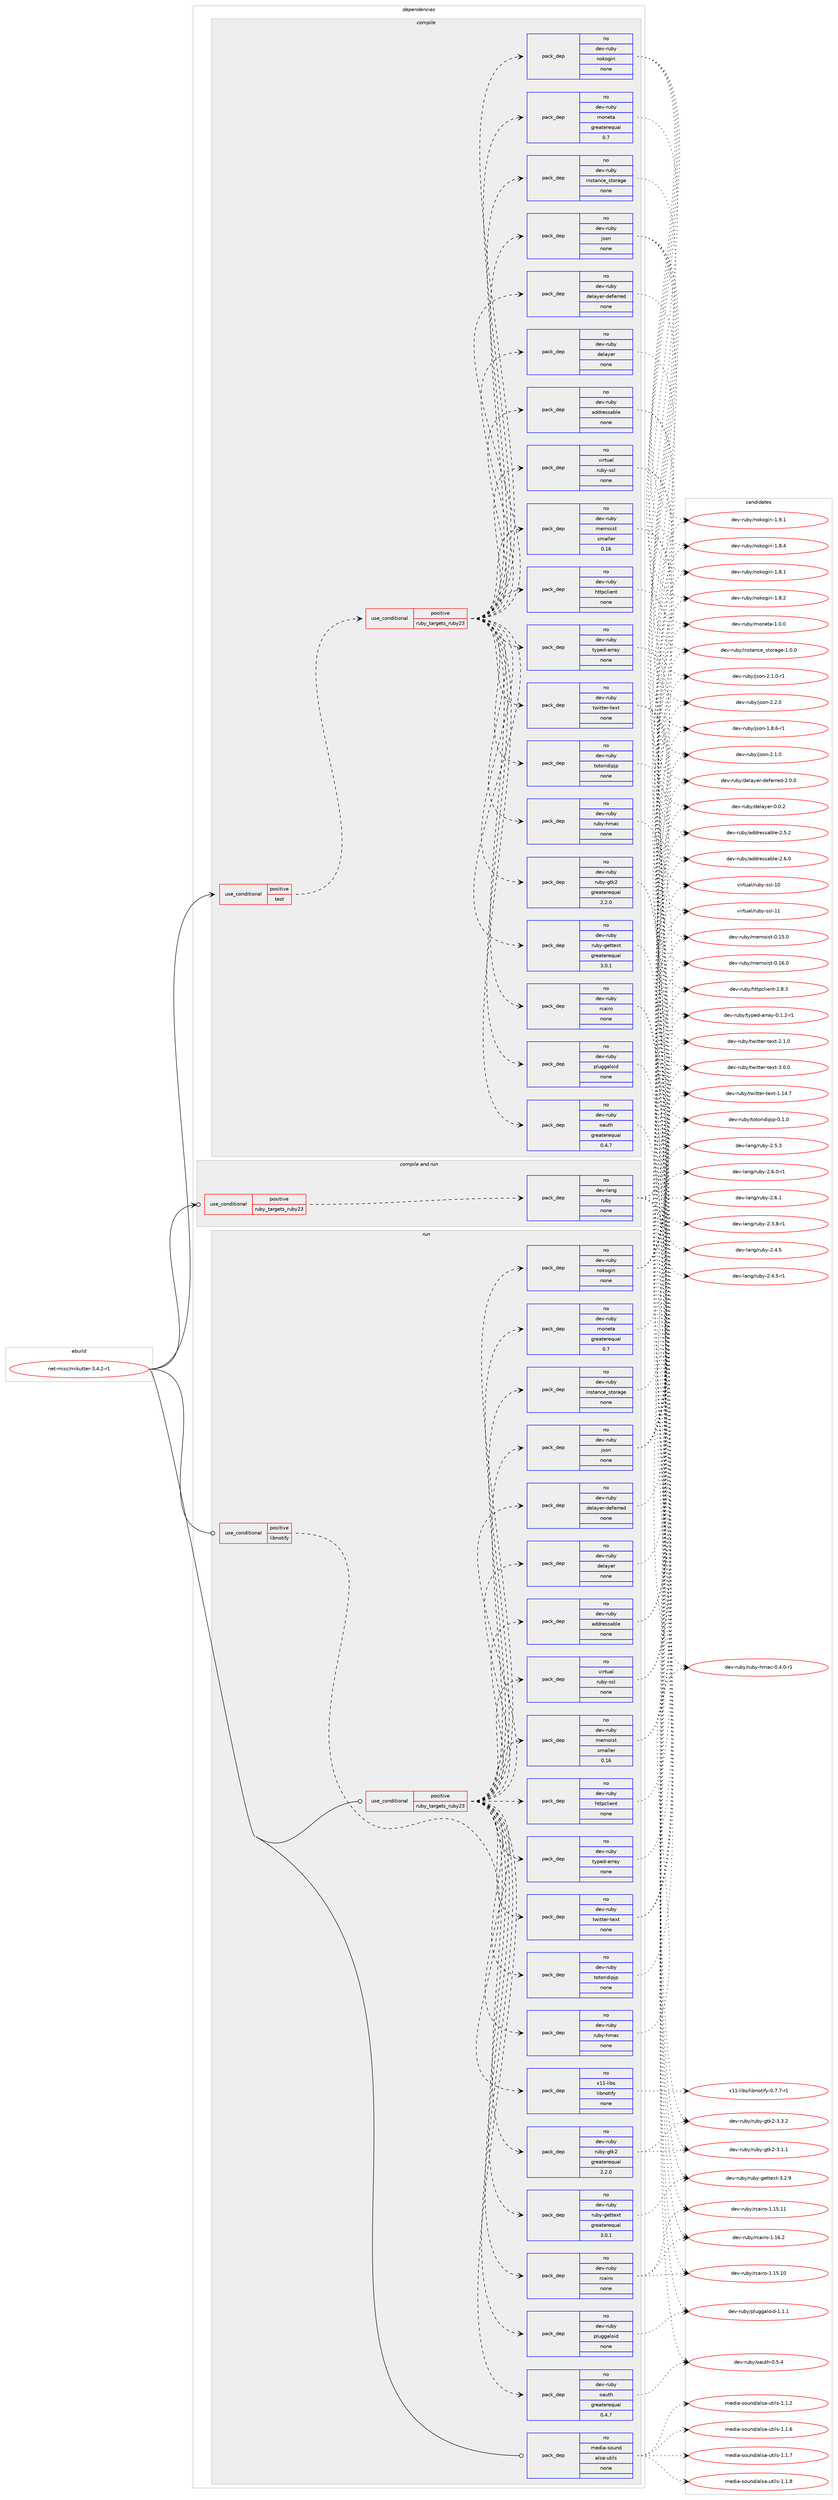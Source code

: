 digraph prolog {

# *************
# Graph options
# *************

newrank=true;
concentrate=true;
compound=true;
graph [rankdir=LR,fontname=Helvetica,fontsize=10,ranksep=1.5];#, ranksep=2.5, nodesep=0.2];
edge  [arrowhead=vee];
node  [fontname=Helvetica,fontsize=10];

# **********
# The ebuild
# **********

subgraph cluster_leftcol {
color=gray;
rank=same;
label=<<i>ebuild</i>>;
id [label="net-misc/mikutter-3.4.2-r1", color=red, width=4, href="../net-misc/mikutter-3.4.2-r1.svg"];
}

# ****************
# The dependencies
# ****************

subgraph cluster_midcol {
color=gray;
label=<<i>dependencies</i>>;
subgraph cluster_compile {
fillcolor="#eeeeee";
style=filled;
label=<<i>compile</i>>;
subgraph cond448632 {
dependency1669137 [label=<<TABLE BORDER="0" CELLBORDER="1" CELLSPACING="0" CELLPADDING="4"><TR><TD ROWSPAN="3" CELLPADDING="10">use_conditional</TD></TR><TR><TD>positive</TD></TR><TR><TD>test</TD></TR></TABLE>>, shape=none, color=red];
subgraph cond448633 {
dependency1669138 [label=<<TABLE BORDER="0" CELLBORDER="1" CELLSPACING="0" CELLPADDING="4"><TR><TD ROWSPAN="3" CELLPADDING="10">use_conditional</TD></TR><TR><TD>positive</TD></TR><TR><TD>ruby_targets_ruby23</TD></TR></TABLE>>, shape=none, color=red];
subgraph pack1193358 {
dependency1669139 [label=<<TABLE BORDER="0" CELLBORDER="1" CELLSPACING="0" CELLPADDING="4" WIDTH="220"><TR><TD ROWSPAN="6" CELLPADDING="30">pack_dep</TD></TR><TR><TD WIDTH="110">no</TD></TR><TR><TD>dev-ruby</TD></TR><TR><TD>addressable</TD></TR><TR><TD>none</TD></TR><TR><TD></TD></TR></TABLE>>, shape=none, color=blue];
}
dependency1669138:e -> dependency1669139:w [weight=20,style="dashed",arrowhead="vee"];
subgraph pack1193359 {
dependency1669140 [label=<<TABLE BORDER="0" CELLBORDER="1" CELLSPACING="0" CELLPADDING="4" WIDTH="220"><TR><TD ROWSPAN="6" CELLPADDING="30">pack_dep</TD></TR><TR><TD WIDTH="110">no</TD></TR><TR><TD>dev-ruby</TD></TR><TR><TD>delayer</TD></TR><TR><TD>none</TD></TR><TR><TD></TD></TR></TABLE>>, shape=none, color=blue];
}
dependency1669138:e -> dependency1669140:w [weight=20,style="dashed",arrowhead="vee"];
subgraph pack1193360 {
dependency1669141 [label=<<TABLE BORDER="0" CELLBORDER="1" CELLSPACING="0" CELLPADDING="4" WIDTH="220"><TR><TD ROWSPAN="6" CELLPADDING="30">pack_dep</TD></TR><TR><TD WIDTH="110">no</TD></TR><TR><TD>dev-ruby</TD></TR><TR><TD>delayer-deferred</TD></TR><TR><TD>none</TD></TR><TR><TD></TD></TR></TABLE>>, shape=none, color=blue];
}
dependency1669138:e -> dependency1669141:w [weight=20,style="dashed",arrowhead="vee"];
subgraph pack1193361 {
dependency1669142 [label=<<TABLE BORDER="0" CELLBORDER="1" CELLSPACING="0" CELLPADDING="4" WIDTH="220"><TR><TD ROWSPAN="6" CELLPADDING="30">pack_dep</TD></TR><TR><TD WIDTH="110">no</TD></TR><TR><TD>dev-ruby</TD></TR><TR><TD>httpclient</TD></TR><TR><TD>none</TD></TR><TR><TD></TD></TR></TABLE>>, shape=none, color=blue];
}
dependency1669138:e -> dependency1669142:w [weight=20,style="dashed",arrowhead="vee"];
subgraph pack1193362 {
dependency1669143 [label=<<TABLE BORDER="0" CELLBORDER="1" CELLSPACING="0" CELLPADDING="4" WIDTH="220"><TR><TD ROWSPAN="6" CELLPADDING="30">pack_dep</TD></TR><TR><TD WIDTH="110">no</TD></TR><TR><TD>dev-ruby</TD></TR><TR><TD>json</TD></TR><TR><TD>none</TD></TR><TR><TD></TD></TR></TABLE>>, shape=none, color=blue];
}
dependency1669138:e -> dependency1669143:w [weight=20,style="dashed",arrowhead="vee"];
subgraph pack1193363 {
dependency1669144 [label=<<TABLE BORDER="0" CELLBORDER="1" CELLSPACING="0" CELLPADDING="4" WIDTH="220"><TR><TD ROWSPAN="6" CELLPADDING="30">pack_dep</TD></TR><TR><TD WIDTH="110">no</TD></TR><TR><TD>dev-ruby</TD></TR><TR><TD>instance_storage</TD></TR><TR><TD>none</TD></TR><TR><TD></TD></TR></TABLE>>, shape=none, color=blue];
}
dependency1669138:e -> dependency1669144:w [weight=20,style="dashed",arrowhead="vee"];
subgraph pack1193364 {
dependency1669145 [label=<<TABLE BORDER="0" CELLBORDER="1" CELLSPACING="0" CELLPADDING="4" WIDTH="220"><TR><TD ROWSPAN="6" CELLPADDING="30">pack_dep</TD></TR><TR><TD WIDTH="110">no</TD></TR><TR><TD>dev-ruby</TD></TR><TR><TD>memoist</TD></TR><TR><TD>smaller</TD></TR><TR><TD>0.16</TD></TR></TABLE>>, shape=none, color=blue];
}
dependency1669138:e -> dependency1669145:w [weight=20,style="dashed",arrowhead="vee"];
subgraph pack1193365 {
dependency1669146 [label=<<TABLE BORDER="0" CELLBORDER="1" CELLSPACING="0" CELLPADDING="4" WIDTH="220"><TR><TD ROWSPAN="6" CELLPADDING="30">pack_dep</TD></TR><TR><TD WIDTH="110">no</TD></TR><TR><TD>dev-ruby</TD></TR><TR><TD>moneta</TD></TR><TR><TD>greaterequal</TD></TR><TR><TD>0.7</TD></TR></TABLE>>, shape=none, color=blue];
}
dependency1669138:e -> dependency1669146:w [weight=20,style="dashed",arrowhead="vee"];
subgraph pack1193366 {
dependency1669147 [label=<<TABLE BORDER="0" CELLBORDER="1" CELLSPACING="0" CELLPADDING="4" WIDTH="220"><TR><TD ROWSPAN="6" CELLPADDING="30">pack_dep</TD></TR><TR><TD WIDTH="110">no</TD></TR><TR><TD>dev-ruby</TD></TR><TR><TD>nokogiri</TD></TR><TR><TD>none</TD></TR><TR><TD></TD></TR></TABLE>>, shape=none, color=blue];
}
dependency1669138:e -> dependency1669147:w [weight=20,style="dashed",arrowhead="vee"];
subgraph pack1193367 {
dependency1669148 [label=<<TABLE BORDER="0" CELLBORDER="1" CELLSPACING="0" CELLPADDING="4" WIDTH="220"><TR><TD ROWSPAN="6" CELLPADDING="30">pack_dep</TD></TR><TR><TD WIDTH="110">no</TD></TR><TR><TD>dev-ruby</TD></TR><TR><TD>oauth</TD></TR><TR><TD>greaterequal</TD></TR><TR><TD>0.4.7</TD></TR></TABLE>>, shape=none, color=blue];
}
dependency1669138:e -> dependency1669148:w [weight=20,style="dashed",arrowhead="vee"];
subgraph pack1193368 {
dependency1669149 [label=<<TABLE BORDER="0" CELLBORDER="1" CELLSPACING="0" CELLPADDING="4" WIDTH="220"><TR><TD ROWSPAN="6" CELLPADDING="30">pack_dep</TD></TR><TR><TD WIDTH="110">no</TD></TR><TR><TD>dev-ruby</TD></TR><TR><TD>pluggaloid</TD></TR><TR><TD>none</TD></TR><TR><TD></TD></TR></TABLE>>, shape=none, color=blue];
}
dependency1669138:e -> dependency1669149:w [weight=20,style="dashed",arrowhead="vee"];
subgraph pack1193369 {
dependency1669150 [label=<<TABLE BORDER="0" CELLBORDER="1" CELLSPACING="0" CELLPADDING="4" WIDTH="220"><TR><TD ROWSPAN="6" CELLPADDING="30">pack_dep</TD></TR><TR><TD WIDTH="110">no</TD></TR><TR><TD>dev-ruby</TD></TR><TR><TD>rcairo</TD></TR><TR><TD>none</TD></TR><TR><TD></TD></TR></TABLE>>, shape=none, color=blue];
}
dependency1669138:e -> dependency1669150:w [weight=20,style="dashed",arrowhead="vee"];
subgraph pack1193370 {
dependency1669151 [label=<<TABLE BORDER="0" CELLBORDER="1" CELLSPACING="0" CELLPADDING="4" WIDTH="220"><TR><TD ROWSPAN="6" CELLPADDING="30">pack_dep</TD></TR><TR><TD WIDTH="110">no</TD></TR><TR><TD>dev-ruby</TD></TR><TR><TD>ruby-gettext</TD></TR><TR><TD>greaterequal</TD></TR><TR><TD>3.0.1</TD></TR></TABLE>>, shape=none, color=blue];
}
dependency1669138:e -> dependency1669151:w [weight=20,style="dashed",arrowhead="vee"];
subgraph pack1193371 {
dependency1669152 [label=<<TABLE BORDER="0" CELLBORDER="1" CELLSPACING="0" CELLPADDING="4" WIDTH="220"><TR><TD ROWSPAN="6" CELLPADDING="30">pack_dep</TD></TR><TR><TD WIDTH="110">no</TD></TR><TR><TD>dev-ruby</TD></TR><TR><TD>ruby-gtk2</TD></TR><TR><TD>greaterequal</TD></TR><TR><TD>2.2.0</TD></TR></TABLE>>, shape=none, color=blue];
}
dependency1669138:e -> dependency1669152:w [weight=20,style="dashed",arrowhead="vee"];
subgraph pack1193372 {
dependency1669153 [label=<<TABLE BORDER="0" CELLBORDER="1" CELLSPACING="0" CELLPADDING="4" WIDTH="220"><TR><TD ROWSPAN="6" CELLPADDING="30">pack_dep</TD></TR><TR><TD WIDTH="110">no</TD></TR><TR><TD>dev-ruby</TD></TR><TR><TD>ruby-hmac</TD></TR><TR><TD>none</TD></TR><TR><TD></TD></TR></TABLE>>, shape=none, color=blue];
}
dependency1669138:e -> dependency1669153:w [weight=20,style="dashed",arrowhead="vee"];
subgraph pack1193373 {
dependency1669154 [label=<<TABLE BORDER="0" CELLBORDER="1" CELLSPACING="0" CELLPADDING="4" WIDTH="220"><TR><TD ROWSPAN="6" CELLPADDING="30">pack_dep</TD></TR><TR><TD WIDTH="110">no</TD></TR><TR><TD>dev-ruby</TD></TR><TR><TD>totoridipjp</TD></TR><TR><TD>none</TD></TR><TR><TD></TD></TR></TABLE>>, shape=none, color=blue];
}
dependency1669138:e -> dependency1669154:w [weight=20,style="dashed",arrowhead="vee"];
subgraph pack1193374 {
dependency1669155 [label=<<TABLE BORDER="0" CELLBORDER="1" CELLSPACING="0" CELLPADDING="4" WIDTH="220"><TR><TD ROWSPAN="6" CELLPADDING="30">pack_dep</TD></TR><TR><TD WIDTH="110">no</TD></TR><TR><TD>dev-ruby</TD></TR><TR><TD>twitter-text</TD></TR><TR><TD>none</TD></TR><TR><TD></TD></TR></TABLE>>, shape=none, color=blue];
}
dependency1669138:e -> dependency1669155:w [weight=20,style="dashed",arrowhead="vee"];
subgraph pack1193375 {
dependency1669156 [label=<<TABLE BORDER="0" CELLBORDER="1" CELLSPACING="0" CELLPADDING="4" WIDTH="220"><TR><TD ROWSPAN="6" CELLPADDING="30">pack_dep</TD></TR><TR><TD WIDTH="110">no</TD></TR><TR><TD>dev-ruby</TD></TR><TR><TD>typed-array</TD></TR><TR><TD>none</TD></TR><TR><TD></TD></TR></TABLE>>, shape=none, color=blue];
}
dependency1669138:e -> dependency1669156:w [weight=20,style="dashed",arrowhead="vee"];
subgraph pack1193376 {
dependency1669157 [label=<<TABLE BORDER="0" CELLBORDER="1" CELLSPACING="0" CELLPADDING="4" WIDTH="220"><TR><TD ROWSPAN="6" CELLPADDING="30">pack_dep</TD></TR><TR><TD WIDTH="110">no</TD></TR><TR><TD>virtual</TD></TR><TR><TD>ruby-ssl</TD></TR><TR><TD>none</TD></TR><TR><TD></TD></TR></TABLE>>, shape=none, color=blue];
}
dependency1669138:e -> dependency1669157:w [weight=20,style="dashed",arrowhead="vee"];
}
dependency1669137:e -> dependency1669138:w [weight=20,style="dashed",arrowhead="vee"];
}
id:e -> dependency1669137:w [weight=20,style="solid",arrowhead="vee"];
}
subgraph cluster_compileandrun {
fillcolor="#eeeeee";
style=filled;
label=<<i>compile and run</i>>;
subgraph cond448634 {
dependency1669158 [label=<<TABLE BORDER="0" CELLBORDER="1" CELLSPACING="0" CELLPADDING="4"><TR><TD ROWSPAN="3" CELLPADDING="10">use_conditional</TD></TR><TR><TD>positive</TD></TR><TR><TD>ruby_targets_ruby23</TD></TR></TABLE>>, shape=none, color=red];
subgraph pack1193377 {
dependency1669159 [label=<<TABLE BORDER="0" CELLBORDER="1" CELLSPACING="0" CELLPADDING="4" WIDTH="220"><TR><TD ROWSPAN="6" CELLPADDING="30">pack_dep</TD></TR><TR><TD WIDTH="110">no</TD></TR><TR><TD>dev-lang</TD></TR><TR><TD>ruby</TD></TR><TR><TD>none</TD></TR><TR><TD></TD></TR></TABLE>>, shape=none, color=blue];
}
dependency1669158:e -> dependency1669159:w [weight=20,style="dashed",arrowhead="vee"];
}
id:e -> dependency1669158:w [weight=20,style="solid",arrowhead="odotvee"];
}
subgraph cluster_run {
fillcolor="#eeeeee";
style=filled;
label=<<i>run</i>>;
subgraph cond448635 {
dependency1669160 [label=<<TABLE BORDER="0" CELLBORDER="1" CELLSPACING="0" CELLPADDING="4"><TR><TD ROWSPAN="3" CELLPADDING="10">use_conditional</TD></TR><TR><TD>positive</TD></TR><TR><TD>libnotify</TD></TR></TABLE>>, shape=none, color=red];
subgraph pack1193378 {
dependency1669161 [label=<<TABLE BORDER="0" CELLBORDER="1" CELLSPACING="0" CELLPADDING="4" WIDTH="220"><TR><TD ROWSPAN="6" CELLPADDING="30">pack_dep</TD></TR><TR><TD WIDTH="110">no</TD></TR><TR><TD>x11-libs</TD></TR><TR><TD>libnotify</TD></TR><TR><TD>none</TD></TR><TR><TD></TD></TR></TABLE>>, shape=none, color=blue];
}
dependency1669160:e -> dependency1669161:w [weight=20,style="dashed",arrowhead="vee"];
}
id:e -> dependency1669160:w [weight=20,style="solid",arrowhead="odot"];
subgraph cond448636 {
dependency1669162 [label=<<TABLE BORDER="0" CELLBORDER="1" CELLSPACING="0" CELLPADDING="4"><TR><TD ROWSPAN="3" CELLPADDING="10">use_conditional</TD></TR><TR><TD>positive</TD></TR><TR><TD>ruby_targets_ruby23</TD></TR></TABLE>>, shape=none, color=red];
subgraph pack1193379 {
dependency1669163 [label=<<TABLE BORDER="0" CELLBORDER="1" CELLSPACING="0" CELLPADDING="4" WIDTH="220"><TR><TD ROWSPAN="6" CELLPADDING="30">pack_dep</TD></TR><TR><TD WIDTH="110">no</TD></TR><TR><TD>dev-ruby</TD></TR><TR><TD>addressable</TD></TR><TR><TD>none</TD></TR><TR><TD></TD></TR></TABLE>>, shape=none, color=blue];
}
dependency1669162:e -> dependency1669163:w [weight=20,style="dashed",arrowhead="vee"];
subgraph pack1193380 {
dependency1669164 [label=<<TABLE BORDER="0" CELLBORDER="1" CELLSPACING="0" CELLPADDING="4" WIDTH="220"><TR><TD ROWSPAN="6" CELLPADDING="30">pack_dep</TD></TR><TR><TD WIDTH="110">no</TD></TR><TR><TD>dev-ruby</TD></TR><TR><TD>delayer</TD></TR><TR><TD>none</TD></TR><TR><TD></TD></TR></TABLE>>, shape=none, color=blue];
}
dependency1669162:e -> dependency1669164:w [weight=20,style="dashed",arrowhead="vee"];
subgraph pack1193381 {
dependency1669165 [label=<<TABLE BORDER="0" CELLBORDER="1" CELLSPACING="0" CELLPADDING="4" WIDTH="220"><TR><TD ROWSPAN="6" CELLPADDING="30">pack_dep</TD></TR><TR><TD WIDTH="110">no</TD></TR><TR><TD>dev-ruby</TD></TR><TR><TD>delayer-deferred</TD></TR><TR><TD>none</TD></TR><TR><TD></TD></TR></TABLE>>, shape=none, color=blue];
}
dependency1669162:e -> dependency1669165:w [weight=20,style="dashed",arrowhead="vee"];
subgraph pack1193382 {
dependency1669166 [label=<<TABLE BORDER="0" CELLBORDER="1" CELLSPACING="0" CELLPADDING="4" WIDTH="220"><TR><TD ROWSPAN="6" CELLPADDING="30">pack_dep</TD></TR><TR><TD WIDTH="110">no</TD></TR><TR><TD>dev-ruby</TD></TR><TR><TD>httpclient</TD></TR><TR><TD>none</TD></TR><TR><TD></TD></TR></TABLE>>, shape=none, color=blue];
}
dependency1669162:e -> dependency1669166:w [weight=20,style="dashed",arrowhead="vee"];
subgraph pack1193383 {
dependency1669167 [label=<<TABLE BORDER="0" CELLBORDER="1" CELLSPACING="0" CELLPADDING="4" WIDTH="220"><TR><TD ROWSPAN="6" CELLPADDING="30">pack_dep</TD></TR><TR><TD WIDTH="110">no</TD></TR><TR><TD>dev-ruby</TD></TR><TR><TD>json</TD></TR><TR><TD>none</TD></TR><TR><TD></TD></TR></TABLE>>, shape=none, color=blue];
}
dependency1669162:e -> dependency1669167:w [weight=20,style="dashed",arrowhead="vee"];
subgraph pack1193384 {
dependency1669168 [label=<<TABLE BORDER="0" CELLBORDER="1" CELLSPACING="0" CELLPADDING="4" WIDTH="220"><TR><TD ROWSPAN="6" CELLPADDING="30">pack_dep</TD></TR><TR><TD WIDTH="110">no</TD></TR><TR><TD>dev-ruby</TD></TR><TR><TD>instance_storage</TD></TR><TR><TD>none</TD></TR><TR><TD></TD></TR></TABLE>>, shape=none, color=blue];
}
dependency1669162:e -> dependency1669168:w [weight=20,style="dashed",arrowhead="vee"];
subgraph pack1193385 {
dependency1669169 [label=<<TABLE BORDER="0" CELLBORDER="1" CELLSPACING="0" CELLPADDING="4" WIDTH="220"><TR><TD ROWSPAN="6" CELLPADDING="30">pack_dep</TD></TR><TR><TD WIDTH="110">no</TD></TR><TR><TD>dev-ruby</TD></TR><TR><TD>memoist</TD></TR><TR><TD>smaller</TD></TR><TR><TD>0.16</TD></TR></TABLE>>, shape=none, color=blue];
}
dependency1669162:e -> dependency1669169:w [weight=20,style="dashed",arrowhead="vee"];
subgraph pack1193386 {
dependency1669170 [label=<<TABLE BORDER="0" CELLBORDER="1" CELLSPACING="0" CELLPADDING="4" WIDTH="220"><TR><TD ROWSPAN="6" CELLPADDING="30">pack_dep</TD></TR><TR><TD WIDTH="110">no</TD></TR><TR><TD>dev-ruby</TD></TR><TR><TD>moneta</TD></TR><TR><TD>greaterequal</TD></TR><TR><TD>0.7</TD></TR></TABLE>>, shape=none, color=blue];
}
dependency1669162:e -> dependency1669170:w [weight=20,style="dashed",arrowhead="vee"];
subgraph pack1193387 {
dependency1669171 [label=<<TABLE BORDER="0" CELLBORDER="1" CELLSPACING="0" CELLPADDING="4" WIDTH="220"><TR><TD ROWSPAN="6" CELLPADDING="30">pack_dep</TD></TR><TR><TD WIDTH="110">no</TD></TR><TR><TD>dev-ruby</TD></TR><TR><TD>nokogiri</TD></TR><TR><TD>none</TD></TR><TR><TD></TD></TR></TABLE>>, shape=none, color=blue];
}
dependency1669162:e -> dependency1669171:w [weight=20,style="dashed",arrowhead="vee"];
subgraph pack1193388 {
dependency1669172 [label=<<TABLE BORDER="0" CELLBORDER="1" CELLSPACING="0" CELLPADDING="4" WIDTH="220"><TR><TD ROWSPAN="6" CELLPADDING="30">pack_dep</TD></TR><TR><TD WIDTH="110">no</TD></TR><TR><TD>dev-ruby</TD></TR><TR><TD>oauth</TD></TR><TR><TD>greaterequal</TD></TR><TR><TD>0.4.7</TD></TR></TABLE>>, shape=none, color=blue];
}
dependency1669162:e -> dependency1669172:w [weight=20,style="dashed",arrowhead="vee"];
subgraph pack1193389 {
dependency1669173 [label=<<TABLE BORDER="0" CELLBORDER="1" CELLSPACING="0" CELLPADDING="4" WIDTH="220"><TR><TD ROWSPAN="6" CELLPADDING="30">pack_dep</TD></TR><TR><TD WIDTH="110">no</TD></TR><TR><TD>dev-ruby</TD></TR><TR><TD>pluggaloid</TD></TR><TR><TD>none</TD></TR><TR><TD></TD></TR></TABLE>>, shape=none, color=blue];
}
dependency1669162:e -> dependency1669173:w [weight=20,style="dashed",arrowhead="vee"];
subgraph pack1193390 {
dependency1669174 [label=<<TABLE BORDER="0" CELLBORDER="1" CELLSPACING="0" CELLPADDING="4" WIDTH="220"><TR><TD ROWSPAN="6" CELLPADDING="30">pack_dep</TD></TR><TR><TD WIDTH="110">no</TD></TR><TR><TD>dev-ruby</TD></TR><TR><TD>rcairo</TD></TR><TR><TD>none</TD></TR><TR><TD></TD></TR></TABLE>>, shape=none, color=blue];
}
dependency1669162:e -> dependency1669174:w [weight=20,style="dashed",arrowhead="vee"];
subgraph pack1193391 {
dependency1669175 [label=<<TABLE BORDER="0" CELLBORDER="1" CELLSPACING="0" CELLPADDING="4" WIDTH="220"><TR><TD ROWSPAN="6" CELLPADDING="30">pack_dep</TD></TR><TR><TD WIDTH="110">no</TD></TR><TR><TD>dev-ruby</TD></TR><TR><TD>ruby-gettext</TD></TR><TR><TD>greaterequal</TD></TR><TR><TD>3.0.1</TD></TR></TABLE>>, shape=none, color=blue];
}
dependency1669162:e -> dependency1669175:w [weight=20,style="dashed",arrowhead="vee"];
subgraph pack1193392 {
dependency1669176 [label=<<TABLE BORDER="0" CELLBORDER="1" CELLSPACING="0" CELLPADDING="4" WIDTH="220"><TR><TD ROWSPAN="6" CELLPADDING="30">pack_dep</TD></TR><TR><TD WIDTH="110">no</TD></TR><TR><TD>dev-ruby</TD></TR><TR><TD>ruby-gtk2</TD></TR><TR><TD>greaterequal</TD></TR><TR><TD>2.2.0</TD></TR></TABLE>>, shape=none, color=blue];
}
dependency1669162:e -> dependency1669176:w [weight=20,style="dashed",arrowhead="vee"];
subgraph pack1193393 {
dependency1669177 [label=<<TABLE BORDER="0" CELLBORDER="1" CELLSPACING="0" CELLPADDING="4" WIDTH="220"><TR><TD ROWSPAN="6" CELLPADDING="30">pack_dep</TD></TR><TR><TD WIDTH="110">no</TD></TR><TR><TD>dev-ruby</TD></TR><TR><TD>ruby-hmac</TD></TR><TR><TD>none</TD></TR><TR><TD></TD></TR></TABLE>>, shape=none, color=blue];
}
dependency1669162:e -> dependency1669177:w [weight=20,style="dashed",arrowhead="vee"];
subgraph pack1193394 {
dependency1669178 [label=<<TABLE BORDER="0" CELLBORDER="1" CELLSPACING="0" CELLPADDING="4" WIDTH="220"><TR><TD ROWSPAN="6" CELLPADDING="30">pack_dep</TD></TR><TR><TD WIDTH="110">no</TD></TR><TR><TD>dev-ruby</TD></TR><TR><TD>totoridipjp</TD></TR><TR><TD>none</TD></TR><TR><TD></TD></TR></TABLE>>, shape=none, color=blue];
}
dependency1669162:e -> dependency1669178:w [weight=20,style="dashed",arrowhead="vee"];
subgraph pack1193395 {
dependency1669179 [label=<<TABLE BORDER="0" CELLBORDER="1" CELLSPACING="0" CELLPADDING="4" WIDTH="220"><TR><TD ROWSPAN="6" CELLPADDING="30">pack_dep</TD></TR><TR><TD WIDTH="110">no</TD></TR><TR><TD>dev-ruby</TD></TR><TR><TD>twitter-text</TD></TR><TR><TD>none</TD></TR><TR><TD></TD></TR></TABLE>>, shape=none, color=blue];
}
dependency1669162:e -> dependency1669179:w [weight=20,style="dashed",arrowhead="vee"];
subgraph pack1193396 {
dependency1669180 [label=<<TABLE BORDER="0" CELLBORDER="1" CELLSPACING="0" CELLPADDING="4" WIDTH="220"><TR><TD ROWSPAN="6" CELLPADDING="30">pack_dep</TD></TR><TR><TD WIDTH="110">no</TD></TR><TR><TD>dev-ruby</TD></TR><TR><TD>typed-array</TD></TR><TR><TD>none</TD></TR><TR><TD></TD></TR></TABLE>>, shape=none, color=blue];
}
dependency1669162:e -> dependency1669180:w [weight=20,style="dashed",arrowhead="vee"];
subgraph pack1193397 {
dependency1669181 [label=<<TABLE BORDER="0" CELLBORDER="1" CELLSPACING="0" CELLPADDING="4" WIDTH="220"><TR><TD ROWSPAN="6" CELLPADDING="30">pack_dep</TD></TR><TR><TD WIDTH="110">no</TD></TR><TR><TD>virtual</TD></TR><TR><TD>ruby-ssl</TD></TR><TR><TD>none</TD></TR><TR><TD></TD></TR></TABLE>>, shape=none, color=blue];
}
dependency1669162:e -> dependency1669181:w [weight=20,style="dashed",arrowhead="vee"];
}
id:e -> dependency1669162:w [weight=20,style="solid",arrowhead="odot"];
subgraph pack1193398 {
dependency1669182 [label=<<TABLE BORDER="0" CELLBORDER="1" CELLSPACING="0" CELLPADDING="4" WIDTH="220"><TR><TD ROWSPAN="6" CELLPADDING="30">pack_dep</TD></TR><TR><TD WIDTH="110">no</TD></TR><TR><TD>media-sound</TD></TR><TR><TD>alsa-utils</TD></TR><TR><TD>none</TD></TR><TR><TD></TD></TR></TABLE>>, shape=none, color=blue];
}
id:e -> dependency1669182:w [weight=20,style="solid",arrowhead="odot"];
}
}

# **************
# The candidates
# **************

subgraph cluster_choices {
rank=same;
color=gray;
label=<<i>candidates</i>>;

subgraph choice1193358 {
color=black;
nodesep=1;
choice100101118451141179812147971001001141011151159798108101455046534650 [label="dev-ruby/addressable-2.5.2", color=red, width=4,href="../dev-ruby/addressable-2.5.2.svg"];
choice100101118451141179812147971001001141011151159798108101455046544648 [label="dev-ruby/addressable-2.6.0", color=red, width=4,href="../dev-ruby/addressable-2.6.0.svg"];
dependency1669139:e -> choice100101118451141179812147971001001141011151159798108101455046534650:w [style=dotted,weight="100"];
dependency1669139:e -> choice100101118451141179812147971001001141011151159798108101455046544648:w [style=dotted,weight="100"];
}
subgraph choice1193359 {
color=black;
nodesep=1;
choice10010111845114117981214710010110897121101114454846484650 [label="dev-ruby/delayer-0.0.2", color=red, width=4,href="../dev-ruby/delayer-0.0.2.svg"];
dependency1669140:e -> choice10010111845114117981214710010110897121101114454846484650:w [style=dotted,weight="100"];
}
subgraph choice1193360 {
color=black;
nodesep=1;
choice1001011184511411798121471001011089712110111445100101102101114114101100455046484648 [label="dev-ruby/delayer-deferred-2.0.0", color=red, width=4,href="../dev-ruby/delayer-deferred-2.0.0.svg"];
dependency1669141:e -> choice1001011184511411798121471001011089712110111445100101102101114114101100455046484648:w [style=dotted,weight="100"];
}
subgraph choice1193361 {
color=black;
nodesep=1;
choice10010111845114117981214710411611611299108105101110116455046564651 [label="dev-ruby/httpclient-2.8.3", color=red, width=4,href="../dev-ruby/httpclient-2.8.3.svg"];
dependency1669142:e -> choice10010111845114117981214710411611611299108105101110116455046564651:w [style=dotted,weight="100"];
}
subgraph choice1193362 {
color=black;
nodesep=1;
choice1001011184511411798121471061151111104549465646544511449 [label="dev-ruby/json-1.8.6-r1", color=red, width=4,href="../dev-ruby/json-1.8.6-r1.svg"];
choice100101118451141179812147106115111110455046494648 [label="dev-ruby/json-2.1.0", color=red, width=4,href="../dev-ruby/json-2.1.0.svg"];
choice1001011184511411798121471061151111104550464946484511449 [label="dev-ruby/json-2.1.0-r1", color=red, width=4,href="../dev-ruby/json-2.1.0-r1.svg"];
choice100101118451141179812147106115111110455046504648 [label="dev-ruby/json-2.2.0", color=red, width=4,href="../dev-ruby/json-2.2.0.svg"];
dependency1669143:e -> choice1001011184511411798121471061151111104549465646544511449:w [style=dotted,weight="100"];
dependency1669143:e -> choice100101118451141179812147106115111110455046494648:w [style=dotted,weight="100"];
dependency1669143:e -> choice1001011184511411798121471061151111104550464946484511449:w [style=dotted,weight="100"];
dependency1669143:e -> choice100101118451141179812147106115111110455046504648:w [style=dotted,weight="100"];
}
subgraph choice1193363 {
color=black;
nodesep=1;
choice10010111845114117981214710511011511697110991019511511611111497103101454946484648 [label="dev-ruby/instance_storage-1.0.0", color=red, width=4,href="../dev-ruby/instance_storage-1.0.0.svg"];
dependency1669144:e -> choice10010111845114117981214710511011511697110991019511511611111497103101454946484648:w [style=dotted,weight="100"];
}
subgraph choice1193364 {
color=black;
nodesep=1;
choice10010111845114117981214710910110911110511511645484649534648 [label="dev-ruby/memoist-0.15.0", color=red, width=4,href="../dev-ruby/memoist-0.15.0.svg"];
choice10010111845114117981214710910110911110511511645484649544648 [label="dev-ruby/memoist-0.16.0", color=red, width=4,href="../dev-ruby/memoist-0.16.0.svg"];
dependency1669145:e -> choice10010111845114117981214710910110911110511511645484649534648:w [style=dotted,weight="100"];
dependency1669145:e -> choice10010111845114117981214710910110911110511511645484649544648:w [style=dotted,weight="100"];
}
subgraph choice1193365 {
color=black;
nodesep=1;
choice10010111845114117981214710911111010111697454946484648 [label="dev-ruby/moneta-1.0.0", color=red, width=4,href="../dev-ruby/moneta-1.0.0.svg"];
dependency1669146:e -> choice10010111845114117981214710911111010111697454946484648:w [style=dotted,weight="100"];
}
subgraph choice1193366 {
color=black;
nodesep=1;
choice100101118451141179812147110111107111103105114105454946564649 [label="dev-ruby/nokogiri-1.8.1", color=red, width=4,href="../dev-ruby/nokogiri-1.8.1.svg"];
choice100101118451141179812147110111107111103105114105454946564650 [label="dev-ruby/nokogiri-1.8.2", color=red, width=4,href="../dev-ruby/nokogiri-1.8.2.svg"];
choice100101118451141179812147110111107111103105114105454946564652 [label="dev-ruby/nokogiri-1.8.4", color=red, width=4,href="../dev-ruby/nokogiri-1.8.4.svg"];
choice100101118451141179812147110111107111103105114105454946574649 [label="dev-ruby/nokogiri-1.9.1", color=red, width=4,href="../dev-ruby/nokogiri-1.9.1.svg"];
dependency1669147:e -> choice100101118451141179812147110111107111103105114105454946564649:w [style=dotted,weight="100"];
dependency1669147:e -> choice100101118451141179812147110111107111103105114105454946564650:w [style=dotted,weight="100"];
dependency1669147:e -> choice100101118451141179812147110111107111103105114105454946564652:w [style=dotted,weight="100"];
dependency1669147:e -> choice100101118451141179812147110111107111103105114105454946574649:w [style=dotted,weight="100"];
}
subgraph choice1193367 {
color=black;
nodesep=1;
choice10010111845114117981214711197117116104454846534652 [label="dev-ruby/oauth-0.5.4", color=red, width=4,href="../dev-ruby/oauth-0.5.4.svg"];
dependency1669148:e -> choice10010111845114117981214711197117116104454846534652:w [style=dotted,weight="100"];
}
subgraph choice1193368 {
color=black;
nodesep=1;
choice10010111845114117981214711210811710310397108111105100454946494649 [label="dev-ruby/pluggaloid-1.1.1", color=red, width=4,href="../dev-ruby/pluggaloid-1.1.1.svg"];
dependency1669149:e -> choice10010111845114117981214711210811710310397108111105100454946494649:w [style=dotted,weight="100"];
}
subgraph choice1193369 {
color=black;
nodesep=1;
choice10010111845114117981214711499971051141114549464953464948 [label="dev-ruby/rcairo-1.15.10", color=red, width=4,href="../dev-ruby/rcairo-1.15.10.svg"];
choice10010111845114117981214711499971051141114549464953464949 [label="dev-ruby/rcairo-1.15.11", color=red, width=4,href="../dev-ruby/rcairo-1.15.11.svg"];
choice100101118451141179812147114999710511411145494649544650 [label="dev-ruby/rcairo-1.16.2", color=red, width=4,href="../dev-ruby/rcairo-1.16.2.svg"];
dependency1669150:e -> choice10010111845114117981214711499971051141114549464953464948:w [style=dotted,weight="100"];
dependency1669150:e -> choice10010111845114117981214711499971051141114549464953464949:w [style=dotted,weight="100"];
dependency1669150:e -> choice100101118451141179812147114999710511411145494649544650:w [style=dotted,weight="100"];
}
subgraph choice1193370 {
color=black;
nodesep=1;
choice1001011184511411798121471141179812145103101116116101120116455146504657 [label="dev-ruby/ruby-gettext-3.2.9", color=red, width=4,href="../dev-ruby/ruby-gettext-3.2.9.svg"];
dependency1669151:e -> choice1001011184511411798121471141179812145103101116116101120116455146504657:w [style=dotted,weight="100"];
}
subgraph choice1193371 {
color=black;
nodesep=1;
choice100101118451141179812147114117981214510311610750455146494649 [label="dev-ruby/ruby-gtk2-3.1.1", color=red, width=4,href="../dev-ruby/ruby-gtk2-3.1.1.svg"];
choice100101118451141179812147114117981214510311610750455146514650 [label="dev-ruby/ruby-gtk2-3.3.2", color=red, width=4,href="../dev-ruby/ruby-gtk2-3.3.2.svg"];
dependency1669152:e -> choice100101118451141179812147114117981214510311610750455146494649:w [style=dotted,weight="100"];
dependency1669152:e -> choice100101118451141179812147114117981214510311610750455146514650:w [style=dotted,weight="100"];
}
subgraph choice1193372 {
color=black;
nodesep=1;
choice100101118451141179812147114117981214510410997994548465246484511449 [label="dev-ruby/ruby-hmac-0.4.0-r1", color=red, width=4,href="../dev-ruby/ruby-hmac-0.4.0-r1.svg"];
dependency1669153:e -> choice100101118451141179812147114117981214510410997994548465246484511449:w [style=dotted,weight="100"];
}
subgraph choice1193373 {
color=black;
nodesep=1;
choice100101118451141179812147116111116111114105100105112106112454846494648 [label="dev-ruby/totoridipjp-0.1.0", color=red, width=4,href="../dev-ruby/totoridipjp-0.1.0.svg"];
dependency1669154:e -> choice100101118451141179812147116111116111114105100105112106112454846494648:w [style=dotted,weight="100"];
}
subgraph choice1193374 {
color=black;
nodesep=1;
choice1001011184511411798121471161191051161161011144511610112011645494649524655 [label="dev-ruby/twitter-text-1.14.7", color=red, width=4,href="../dev-ruby/twitter-text-1.14.7.svg"];
choice10010111845114117981214711611910511611610111445116101120116455046494648 [label="dev-ruby/twitter-text-2.1.0", color=red, width=4,href="../dev-ruby/twitter-text-2.1.0.svg"];
choice10010111845114117981214711611910511611610111445116101120116455146484648 [label="dev-ruby/twitter-text-3.0.0", color=red, width=4,href="../dev-ruby/twitter-text-3.0.0.svg"];
dependency1669155:e -> choice1001011184511411798121471161191051161161011144511610112011645494649524655:w [style=dotted,weight="100"];
dependency1669155:e -> choice10010111845114117981214711611910511611610111445116101120116455046494648:w [style=dotted,weight="100"];
dependency1669155:e -> choice10010111845114117981214711611910511611610111445116101120116455146484648:w [style=dotted,weight="100"];
}
subgraph choice1193375 {
color=black;
nodesep=1;
choice1001011184511411798121471161211121011004597114114971214548464946504511449 [label="dev-ruby/typed-array-0.1.2-r1", color=red, width=4,href="../dev-ruby/typed-array-0.1.2-r1.svg"];
dependency1669156:e -> choice1001011184511411798121471161211121011004597114114971214548464946504511449:w [style=dotted,weight="100"];
}
subgraph choice1193376 {
color=black;
nodesep=1;
choice11810511411611797108471141179812145115115108454948 [label="virtual/ruby-ssl-10", color=red, width=4,href="../virtual/ruby-ssl-10.svg"];
choice11810511411611797108471141179812145115115108454949 [label="virtual/ruby-ssl-11", color=red, width=4,href="../virtual/ruby-ssl-11.svg"];
dependency1669157:e -> choice11810511411611797108471141179812145115115108454948:w [style=dotted,weight="100"];
dependency1669157:e -> choice11810511411611797108471141179812145115115108454949:w [style=dotted,weight="100"];
}
subgraph choice1193377 {
color=black;
nodesep=1;
choice100101118451089711010347114117981214550465146564511449 [label="dev-lang/ruby-2.3.8-r1", color=red, width=4,href="../dev-lang/ruby-2.3.8-r1.svg"];
choice10010111845108971101034711411798121455046524653 [label="dev-lang/ruby-2.4.5", color=red, width=4,href="../dev-lang/ruby-2.4.5.svg"];
choice100101118451089711010347114117981214550465246534511449 [label="dev-lang/ruby-2.4.5-r1", color=red, width=4,href="../dev-lang/ruby-2.4.5-r1.svg"];
choice10010111845108971101034711411798121455046534651 [label="dev-lang/ruby-2.5.3", color=red, width=4,href="../dev-lang/ruby-2.5.3.svg"];
choice100101118451089711010347114117981214550465446484511449 [label="dev-lang/ruby-2.6.0-r1", color=red, width=4,href="../dev-lang/ruby-2.6.0-r1.svg"];
choice10010111845108971101034711411798121455046544649 [label="dev-lang/ruby-2.6.1", color=red, width=4,href="../dev-lang/ruby-2.6.1.svg"];
dependency1669159:e -> choice100101118451089711010347114117981214550465146564511449:w [style=dotted,weight="100"];
dependency1669159:e -> choice10010111845108971101034711411798121455046524653:w [style=dotted,weight="100"];
dependency1669159:e -> choice100101118451089711010347114117981214550465246534511449:w [style=dotted,weight="100"];
dependency1669159:e -> choice10010111845108971101034711411798121455046534651:w [style=dotted,weight="100"];
dependency1669159:e -> choice100101118451089711010347114117981214550465446484511449:w [style=dotted,weight="100"];
dependency1669159:e -> choice10010111845108971101034711411798121455046544649:w [style=dotted,weight="100"];
}
subgraph choice1193378 {
color=black;
nodesep=1;
choice1204949451081059811547108105981101111161051021214548465546554511449 [label="x11-libs/libnotify-0.7.7-r1", color=red, width=4,href="../x11-libs/libnotify-0.7.7-r1.svg"];
dependency1669161:e -> choice1204949451081059811547108105981101111161051021214548465546554511449:w [style=dotted,weight="100"];
}
subgraph choice1193379 {
color=black;
nodesep=1;
choice100101118451141179812147971001001141011151159798108101455046534650 [label="dev-ruby/addressable-2.5.2", color=red, width=4,href="../dev-ruby/addressable-2.5.2.svg"];
choice100101118451141179812147971001001141011151159798108101455046544648 [label="dev-ruby/addressable-2.6.0", color=red, width=4,href="../dev-ruby/addressable-2.6.0.svg"];
dependency1669163:e -> choice100101118451141179812147971001001141011151159798108101455046534650:w [style=dotted,weight="100"];
dependency1669163:e -> choice100101118451141179812147971001001141011151159798108101455046544648:w [style=dotted,weight="100"];
}
subgraph choice1193380 {
color=black;
nodesep=1;
choice10010111845114117981214710010110897121101114454846484650 [label="dev-ruby/delayer-0.0.2", color=red, width=4,href="../dev-ruby/delayer-0.0.2.svg"];
dependency1669164:e -> choice10010111845114117981214710010110897121101114454846484650:w [style=dotted,weight="100"];
}
subgraph choice1193381 {
color=black;
nodesep=1;
choice1001011184511411798121471001011089712110111445100101102101114114101100455046484648 [label="dev-ruby/delayer-deferred-2.0.0", color=red, width=4,href="../dev-ruby/delayer-deferred-2.0.0.svg"];
dependency1669165:e -> choice1001011184511411798121471001011089712110111445100101102101114114101100455046484648:w [style=dotted,weight="100"];
}
subgraph choice1193382 {
color=black;
nodesep=1;
choice10010111845114117981214710411611611299108105101110116455046564651 [label="dev-ruby/httpclient-2.8.3", color=red, width=4,href="../dev-ruby/httpclient-2.8.3.svg"];
dependency1669166:e -> choice10010111845114117981214710411611611299108105101110116455046564651:w [style=dotted,weight="100"];
}
subgraph choice1193383 {
color=black;
nodesep=1;
choice1001011184511411798121471061151111104549465646544511449 [label="dev-ruby/json-1.8.6-r1", color=red, width=4,href="../dev-ruby/json-1.8.6-r1.svg"];
choice100101118451141179812147106115111110455046494648 [label="dev-ruby/json-2.1.0", color=red, width=4,href="../dev-ruby/json-2.1.0.svg"];
choice1001011184511411798121471061151111104550464946484511449 [label="dev-ruby/json-2.1.0-r1", color=red, width=4,href="../dev-ruby/json-2.1.0-r1.svg"];
choice100101118451141179812147106115111110455046504648 [label="dev-ruby/json-2.2.0", color=red, width=4,href="../dev-ruby/json-2.2.0.svg"];
dependency1669167:e -> choice1001011184511411798121471061151111104549465646544511449:w [style=dotted,weight="100"];
dependency1669167:e -> choice100101118451141179812147106115111110455046494648:w [style=dotted,weight="100"];
dependency1669167:e -> choice1001011184511411798121471061151111104550464946484511449:w [style=dotted,weight="100"];
dependency1669167:e -> choice100101118451141179812147106115111110455046504648:w [style=dotted,weight="100"];
}
subgraph choice1193384 {
color=black;
nodesep=1;
choice10010111845114117981214710511011511697110991019511511611111497103101454946484648 [label="dev-ruby/instance_storage-1.0.0", color=red, width=4,href="../dev-ruby/instance_storage-1.0.0.svg"];
dependency1669168:e -> choice10010111845114117981214710511011511697110991019511511611111497103101454946484648:w [style=dotted,weight="100"];
}
subgraph choice1193385 {
color=black;
nodesep=1;
choice10010111845114117981214710910110911110511511645484649534648 [label="dev-ruby/memoist-0.15.0", color=red, width=4,href="../dev-ruby/memoist-0.15.0.svg"];
choice10010111845114117981214710910110911110511511645484649544648 [label="dev-ruby/memoist-0.16.0", color=red, width=4,href="../dev-ruby/memoist-0.16.0.svg"];
dependency1669169:e -> choice10010111845114117981214710910110911110511511645484649534648:w [style=dotted,weight="100"];
dependency1669169:e -> choice10010111845114117981214710910110911110511511645484649544648:w [style=dotted,weight="100"];
}
subgraph choice1193386 {
color=black;
nodesep=1;
choice10010111845114117981214710911111010111697454946484648 [label="dev-ruby/moneta-1.0.0", color=red, width=4,href="../dev-ruby/moneta-1.0.0.svg"];
dependency1669170:e -> choice10010111845114117981214710911111010111697454946484648:w [style=dotted,weight="100"];
}
subgraph choice1193387 {
color=black;
nodesep=1;
choice100101118451141179812147110111107111103105114105454946564649 [label="dev-ruby/nokogiri-1.8.1", color=red, width=4,href="../dev-ruby/nokogiri-1.8.1.svg"];
choice100101118451141179812147110111107111103105114105454946564650 [label="dev-ruby/nokogiri-1.8.2", color=red, width=4,href="../dev-ruby/nokogiri-1.8.2.svg"];
choice100101118451141179812147110111107111103105114105454946564652 [label="dev-ruby/nokogiri-1.8.4", color=red, width=4,href="../dev-ruby/nokogiri-1.8.4.svg"];
choice100101118451141179812147110111107111103105114105454946574649 [label="dev-ruby/nokogiri-1.9.1", color=red, width=4,href="../dev-ruby/nokogiri-1.9.1.svg"];
dependency1669171:e -> choice100101118451141179812147110111107111103105114105454946564649:w [style=dotted,weight="100"];
dependency1669171:e -> choice100101118451141179812147110111107111103105114105454946564650:w [style=dotted,weight="100"];
dependency1669171:e -> choice100101118451141179812147110111107111103105114105454946564652:w [style=dotted,weight="100"];
dependency1669171:e -> choice100101118451141179812147110111107111103105114105454946574649:w [style=dotted,weight="100"];
}
subgraph choice1193388 {
color=black;
nodesep=1;
choice10010111845114117981214711197117116104454846534652 [label="dev-ruby/oauth-0.5.4", color=red, width=4,href="../dev-ruby/oauth-0.5.4.svg"];
dependency1669172:e -> choice10010111845114117981214711197117116104454846534652:w [style=dotted,weight="100"];
}
subgraph choice1193389 {
color=black;
nodesep=1;
choice10010111845114117981214711210811710310397108111105100454946494649 [label="dev-ruby/pluggaloid-1.1.1", color=red, width=4,href="../dev-ruby/pluggaloid-1.1.1.svg"];
dependency1669173:e -> choice10010111845114117981214711210811710310397108111105100454946494649:w [style=dotted,weight="100"];
}
subgraph choice1193390 {
color=black;
nodesep=1;
choice10010111845114117981214711499971051141114549464953464948 [label="dev-ruby/rcairo-1.15.10", color=red, width=4,href="../dev-ruby/rcairo-1.15.10.svg"];
choice10010111845114117981214711499971051141114549464953464949 [label="dev-ruby/rcairo-1.15.11", color=red, width=4,href="../dev-ruby/rcairo-1.15.11.svg"];
choice100101118451141179812147114999710511411145494649544650 [label="dev-ruby/rcairo-1.16.2", color=red, width=4,href="../dev-ruby/rcairo-1.16.2.svg"];
dependency1669174:e -> choice10010111845114117981214711499971051141114549464953464948:w [style=dotted,weight="100"];
dependency1669174:e -> choice10010111845114117981214711499971051141114549464953464949:w [style=dotted,weight="100"];
dependency1669174:e -> choice100101118451141179812147114999710511411145494649544650:w [style=dotted,weight="100"];
}
subgraph choice1193391 {
color=black;
nodesep=1;
choice1001011184511411798121471141179812145103101116116101120116455146504657 [label="dev-ruby/ruby-gettext-3.2.9", color=red, width=4,href="../dev-ruby/ruby-gettext-3.2.9.svg"];
dependency1669175:e -> choice1001011184511411798121471141179812145103101116116101120116455146504657:w [style=dotted,weight="100"];
}
subgraph choice1193392 {
color=black;
nodesep=1;
choice100101118451141179812147114117981214510311610750455146494649 [label="dev-ruby/ruby-gtk2-3.1.1", color=red, width=4,href="../dev-ruby/ruby-gtk2-3.1.1.svg"];
choice100101118451141179812147114117981214510311610750455146514650 [label="dev-ruby/ruby-gtk2-3.3.2", color=red, width=4,href="../dev-ruby/ruby-gtk2-3.3.2.svg"];
dependency1669176:e -> choice100101118451141179812147114117981214510311610750455146494649:w [style=dotted,weight="100"];
dependency1669176:e -> choice100101118451141179812147114117981214510311610750455146514650:w [style=dotted,weight="100"];
}
subgraph choice1193393 {
color=black;
nodesep=1;
choice100101118451141179812147114117981214510410997994548465246484511449 [label="dev-ruby/ruby-hmac-0.4.0-r1", color=red, width=4,href="../dev-ruby/ruby-hmac-0.4.0-r1.svg"];
dependency1669177:e -> choice100101118451141179812147114117981214510410997994548465246484511449:w [style=dotted,weight="100"];
}
subgraph choice1193394 {
color=black;
nodesep=1;
choice100101118451141179812147116111116111114105100105112106112454846494648 [label="dev-ruby/totoridipjp-0.1.0", color=red, width=4,href="../dev-ruby/totoridipjp-0.1.0.svg"];
dependency1669178:e -> choice100101118451141179812147116111116111114105100105112106112454846494648:w [style=dotted,weight="100"];
}
subgraph choice1193395 {
color=black;
nodesep=1;
choice1001011184511411798121471161191051161161011144511610112011645494649524655 [label="dev-ruby/twitter-text-1.14.7", color=red, width=4,href="../dev-ruby/twitter-text-1.14.7.svg"];
choice10010111845114117981214711611910511611610111445116101120116455046494648 [label="dev-ruby/twitter-text-2.1.0", color=red, width=4,href="../dev-ruby/twitter-text-2.1.0.svg"];
choice10010111845114117981214711611910511611610111445116101120116455146484648 [label="dev-ruby/twitter-text-3.0.0", color=red, width=4,href="../dev-ruby/twitter-text-3.0.0.svg"];
dependency1669179:e -> choice1001011184511411798121471161191051161161011144511610112011645494649524655:w [style=dotted,weight="100"];
dependency1669179:e -> choice10010111845114117981214711611910511611610111445116101120116455046494648:w [style=dotted,weight="100"];
dependency1669179:e -> choice10010111845114117981214711611910511611610111445116101120116455146484648:w [style=dotted,weight="100"];
}
subgraph choice1193396 {
color=black;
nodesep=1;
choice1001011184511411798121471161211121011004597114114971214548464946504511449 [label="dev-ruby/typed-array-0.1.2-r1", color=red, width=4,href="../dev-ruby/typed-array-0.1.2-r1.svg"];
dependency1669180:e -> choice1001011184511411798121471161211121011004597114114971214548464946504511449:w [style=dotted,weight="100"];
}
subgraph choice1193397 {
color=black;
nodesep=1;
choice11810511411611797108471141179812145115115108454948 [label="virtual/ruby-ssl-10", color=red, width=4,href="../virtual/ruby-ssl-10.svg"];
choice11810511411611797108471141179812145115115108454949 [label="virtual/ruby-ssl-11", color=red, width=4,href="../virtual/ruby-ssl-11.svg"];
dependency1669181:e -> choice11810511411611797108471141179812145115115108454948:w [style=dotted,weight="100"];
dependency1669181:e -> choice11810511411611797108471141179812145115115108454949:w [style=dotted,weight="100"];
}
subgraph choice1193398 {
color=black;
nodesep=1;
choice109101100105974511511111711010047971081159745117116105108115454946494650 [label="media-sound/alsa-utils-1.1.2", color=red, width=4,href="../media-sound/alsa-utils-1.1.2.svg"];
choice109101100105974511511111711010047971081159745117116105108115454946494654 [label="media-sound/alsa-utils-1.1.6", color=red, width=4,href="../media-sound/alsa-utils-1.1.6.svg"];
choice109101100105974511511111711010047971081159745117116105108115454946494655 [label="media-sound/alsa-utils-1.1.7", color=red, width=4,href="../media-sound/alsa-utils-1.1.7.svg"];
choice109101100105974511511111711010047971081159745117116105108115454946494656 [label="media-sound/alsa-utils-1.1.8", color=red, width=4,href="../media-sound/alsa-utils-1.1.8.svg"];
dependency1669182:e -> choice109101100105974511511111711010047971081159745117116105108115454946494650:w [style=dotted,weight="100"];
dependency1669182:e -> choice109101100105974511511111711010047971081159745117116105108115454946494654:w [style=dotted,weight="100"];
dependency1669182:e -> choice109101100105974511511111711010047971081159745117116105108115454946494655:w [style=dotted,weight="100"];
dependency1669182:e -> choice109101100105974511511111711010047971081159745117116105108115454946494656:w [style=dotted,weight="100"];
}
}

}
